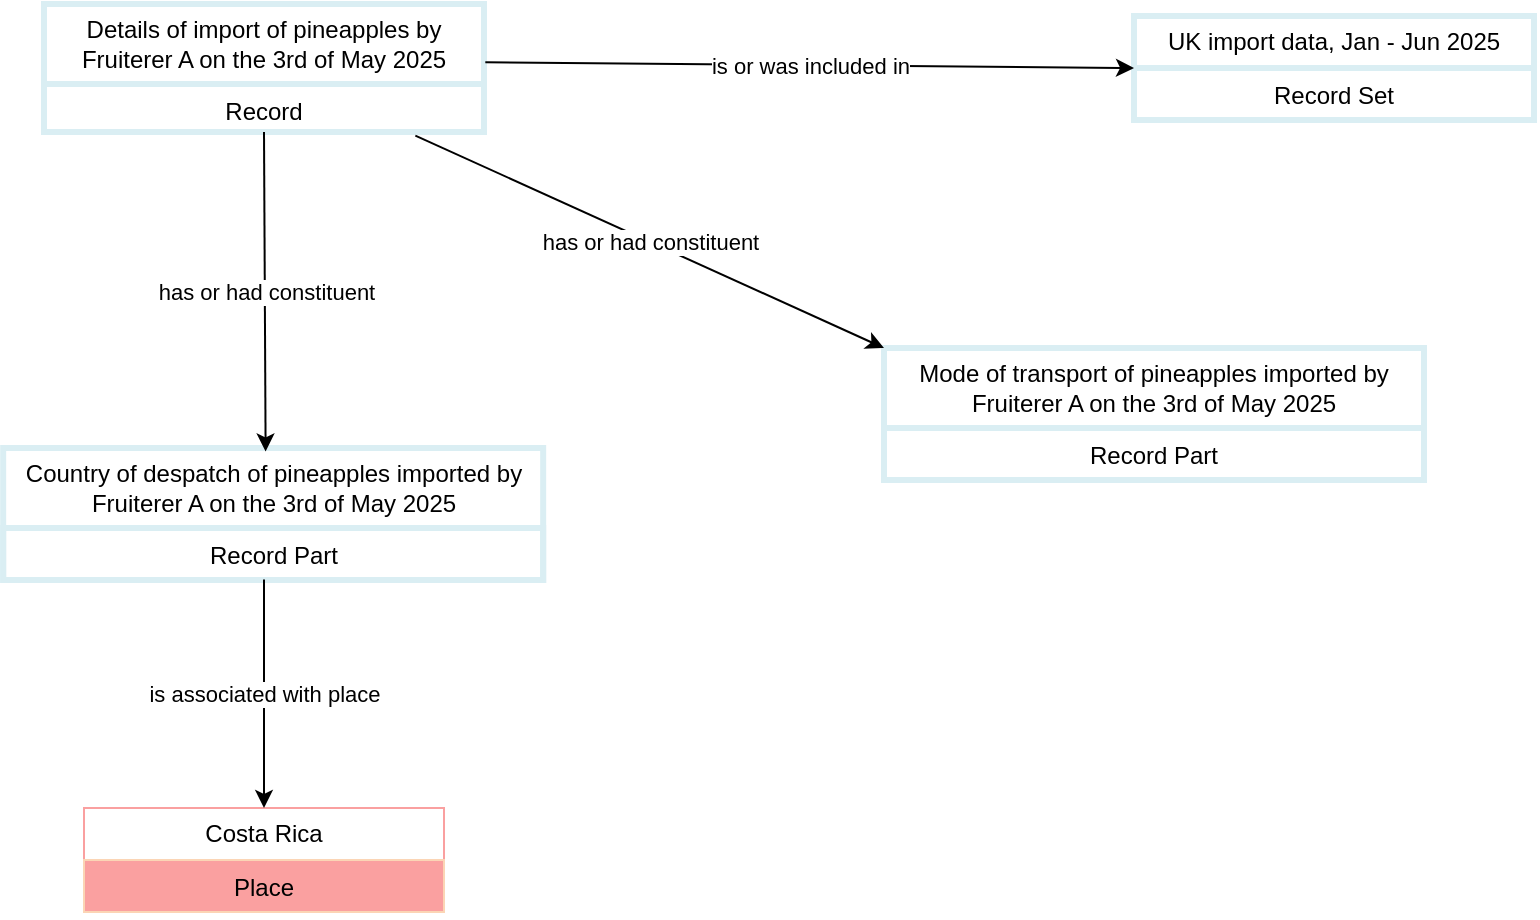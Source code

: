 <mxfile version="28.2.7">
  <diagram name="Page-1" id="gD_oswIPVhmendxxoWTu">
    <mxGraphModel dx="1584" dy="809" grid="1" gridSize="10" guides="1" tooltips="1" connect="1" arrows="1" fold="1" page="1" pageScale="1" pageWidth="4681" pageHeight="3300" math="0" shadow="0">
      <root>
        <mxCell id="0" />
        <mxCell id="1" parent="0" />
        <mxCell id="1KNnokjcpxOvImdohz6O-1" value="UK import data, Jan - Jun 2025" style="swimlane;fontStyle=0;childLayout=stackLayout;horizontal=1;startSize=26;strokeColor=#DAEEF3;strokeWidth=3;fillColor=none;horizontalStack=0;resizeParent=1;resizeParentMax=0;resizeLast=0;collapsible=1;marginBottom=0;whiteSpace=wrap;html=1;" parent="1" vertex="1">
          <mxGeometry x="1155" y="84" width="200" height="52" as="geometry" />
        </mxCell>
        <mxCell id="1KNnokjcpxOvImdohz6O-7" value="Record Set" style="text;strokeColor=#DAEEF3;strokeWidth=3;fillColor=none;align=center;verticalAlign=top;spacingLeft=4;spacingRight=4;overflow=hidden;rotatable=0;points=[[0,0.5],[1,0.5]];portConstraint=eastwest;whiteSpace=wrap;html=1;" parent="1KNnokjcpxOvImdohz6O-1" vertex="1">
          <mxGeometry y="26" width="200" height="26" as="geometry" />
        </mxCell>
        <mxCell id="z_VkaY4JEPrvHYw7quxx-1" value="Details of import of pineapples by Fruiterer A on the 3rd of May 2025" style="swimlane;fontStyle=0;childLayout=stackLayout;horizontal=1;startSize=40;strokeColor=#DAEEF3;strokeWidth=3;fillColor=none;horizontalStack=0;resizeParent=1;resizeParentMax=0;resizeLast=0;collapsible=1;marginBottom=0;whiteSpace=wrap;html=1;" parent="1" vertex="1">
          <mxGeometry x="610" y="78" width="220" height="64" as="geometry" />
        </mxCell>
        <mxCell id="z_VkaY4JEPrvHYw7quxx-2" value="Record" style="text;strokeColor=#DAEEF3;strokeWidth=3;fillColor=none;align=center;verticalAlign=top;spacingLeft=4;spacingRight=4;overflow=hidden;rotatable=0;points=[[0,0.5],[1,0.5]];portConstraint=eastwest;whiteSpace=wrap;html=1;" parent="z_VkaY4JEPrvHYw7quxx-1" vertex="1">
          <mxGeometry y="40" width="220" height="24" as="geometry" />
        </mxCell>
        <mxCell id="2DeLvdhZdxa3scJvV6O--1" value="" style="endArrow=classic;html=1;rounded=0;entryX=0;entryY=0.5;entryDx=0;entryDy=0;exitX=1.003;exitY=0.455;exitDx=0;exitDy=0;exitPerimeter=0;" parent="1" source="z_VkaY4JEPrvHYw7quxx-1" target="1KNnokjcpxOvImdohz6O-1" edge="1">
          <mxGeometry relative="1" as="geometry">
            <mxPoint x="830" y="110" as="sourcePoint" />
            <mxPoint x="1140" y="116" as="targetPoint" />
          </mxGeometry>
        </mxCell>
        <mxCell id="2DeLvdhZdxa3scJvV6O--2" value="is or was included in" style="edgeLabel;resizable=0;html=1;;align=center;verticalAlign=middle;" parent="2DeLvdhZdxa3scJvV6O--1" connectable="0" vertex="1">
          <mxGeometry relative="1" as="geometry" />
        </mxCell>
        <mxCell id="3OjV7-LwKeenVDGuTnR--3" value="Country of despatch of pineapples imported by Fruiterer A on the 3rd of May 2025" style="swimlane;fontStyle=0;childLayout=stackLayout;horizontal=1;startSize=40;strokeColor=#DAEEF3;strokeWidth=3;fillColor=none;horizontalStack=0;resizeParent=1;resizeParentMax=0;resizeLast=0;collapsible=1;marginBottom=0;whiteSpace=wrap;html=1;" parent="1" vertex="1">
          <mxGeometry x="589.59" y="300" width="270" height="66" as="geometry" />
        </mxCell>
        <mxCell id="3OjV7-LwKeenVDGuTnR--4" value="Record Part" style="text;strokeColor=#DAEEF3;strokeWidth=3;fillColor=none;align=center;verticalAlign=top;spacingLeft=4;spacingRight=4;overflow=hidden;rotatable=0;points=[[0,0.5],[1,0.5]];portConstraint=eastwest;whiteSpace=wrap;html=1;" parent="3OjV7-LwKeenVDGuTnR--3" vertex="1">
          <mxGeometry y="40" width="270" height="26" as="geometry" />
        </mxCell>
        <mxCell id="3OjV7-LwKeenVDGuTnR--6" value="Costa Rica" style="swimlane;fontStyle=0;childLayout=stackLayout;horizontal=1;startSize=26;strokeColor=#FAA0A0;fillColor=none;horizontalStack=0;resizeParent=1;resizeParentMax=0;resizeLast=0;collapsible=1;marginBottom=0;whiteSpace=wrap;html=1;" parent="1" vertex="1">
          <mxGeometry x="630" y="480" width="180" height="52" as="geometry" />
        </mxCell>
        <mxCell id="3OjV7-LwKeenVDGuTnR--7" value="Place" style="text;strokeColor=#FBD5B5;fillColor=#FAA0A0;align=center;verticalAlign=top;spacingLeft=4;spacingRight=4;overflow=hidden;rotatable=0;points=[[0,0.5],[1,0.5]];portConstraint=eastwest;whiteSpace=wrap;html=1;" parent="3OjV7-LwKeenVDGuTnR--6" vertex="1">
          <mxGeometry y="26" width="180" height="26" as="geometry" />
        </mxCell>
        <mxCell id="3OjV7-LwKeenVDGuTnR--9" value="" style="endArrow=classic;html=1;rounded=0;entryX=0.486;entryY=0.026;entryDx=0;entryDy=0;exitX=0.5;exitY=1;exitDx=0;exitDy=0;entryPerimeter=0;" parent="1" source="z_VkaY4JEPrvHYw7quxx-1" target="3OjV7-LwKeenVDGuTnR--3" edge="1">
          <mxGeometry relative="1" as="geometry">
            <mxPoint x="1280" y="340" as="sourcePoint" />
            <mxPoint x="1132" y="400" as="targetPoint" />
          </mxGeometry>
        </mxCell>
        <mxCell id="3OjV7-LwKeenVDGuTnR--10" value="has or had constituent" style="edgeLabel;resizable=0;html=1;;align=center;verticalAlign=middle;" parent="3OjV7-LwKeenVDGuTnR--9" connectable="0" vertex="1">
          <mxGeometry relative="1" as="geometry" />
        </mxCell>
        <mxCell id="YwInSzJZS02sovpQlkrH-3" value="Mode of transport of pineapples imported by Fruiterer A on the 3rd of May 2025" style="swimlane;fontStyle=0;childLayout=stackLayout;horizontal=1;startSize=40;strokeColor=#DAEEF3;strokeWidth=3;fillColor=none;horizontalStack=0;resizeParent=1;resizeParentMax=0;resizeLast=0;collapsible=1;marginBottom=0;whiteSpace=wrap;html=1;" parent="1" vertex="1">
          <mxGeometry x="1030" y="250" width="270" height="66" as="geometry" />
        </mxCell>
        <mxCell id="YwInSzJZS02sovpQlkrH-4" value="Record Part" style="text;strokeColor=#DAEEF3;strokeWidth=3;fillColor=none;align=center;verticalAlign=top;spacingLeft=4;spacingRight=4;overflow=hidden;rotatable=0;points=[[0,0.5],[1,0.5]];portConstraint=eastwest;whiteSpace=wrap;html=1;" parent="YwInSzJZS02sovpQlkrH-3" vertex="1">
          <mxGeometry y="40" width="270" height="26" as="geometry" />
        </mxCell>
        <mxCell id="YwInSzJZS02sovpQlkrH-6" value="" style="endArrow=classic;html=1;rounded=0;entryX=0;entryY=0;entryDx=0;entryDy=0;exitX=0.844;exitY=1.075;exitDx=0;exitDy=0;exitPerimeter=0;" parent="1" source="z_VkaY4JEPrvHYw7quxx-2" target="YwInSzJZS02sovpQlkrH-3" edge="1">
          <mxGeometry relative="1" as="geometry">
            <mxPoint x="1199" y="420" as="sourcePoint" />
            <mxPoint x="920" y="571" as="targetPoint" />
          </mxGeometry>
        </mxCell>
        <mxCell id="YwInSzJZS02sovpQlkrH-7" value="has or had constituent" style="edgeLabel;resizable=0;html=1;;align=center;verticalAlign=middle;" parent="YwInSzJZS02sovpQlkrH-6" connectable="0" vertex="1">
          <mxGeometry relative="1" as="geometry" />
        </mxCell>
        <mxCell id="4VpVrJqRH-TFN3eTQSxb-1" value="" style="endArrow=classic;html=1;rounded=0;entryX=0.5;entryY=0;entryDx=0;entryDy=0;exitX=0.483;exitY=0.989;exitDx=0;exitDy=0;exitPerimeter=0;" edge="1" parent="1" source="3OjV7-LwKeenVDGuTnR--4" target="3OjV7-LwKeenVDGuTnR--6">
          <mxGeometry relative="1" as="geometry">
            <mxPoint x="720" y="370" as="sourcePoint" />
            <mxPoint x="721" y="460" as="targetPoint" />
          </mxGeometry>
        </mxCell>
        <mxCell id="4VpVrJqRH-TFN3eTQSxb-2" value="is associated with place" style="edgeLabel;resizable=0;html=1;;align=center;verticalAlign=middle;" connectable="0" vertex="1" parent="4VpVrJqRH-TFN3eTQSxb-1">
          <mxGeometry relative="1" as="geometry" />
        </mxCell>
      </root>
    </mxGraphModel>
  </diagram>
</mxfile>

